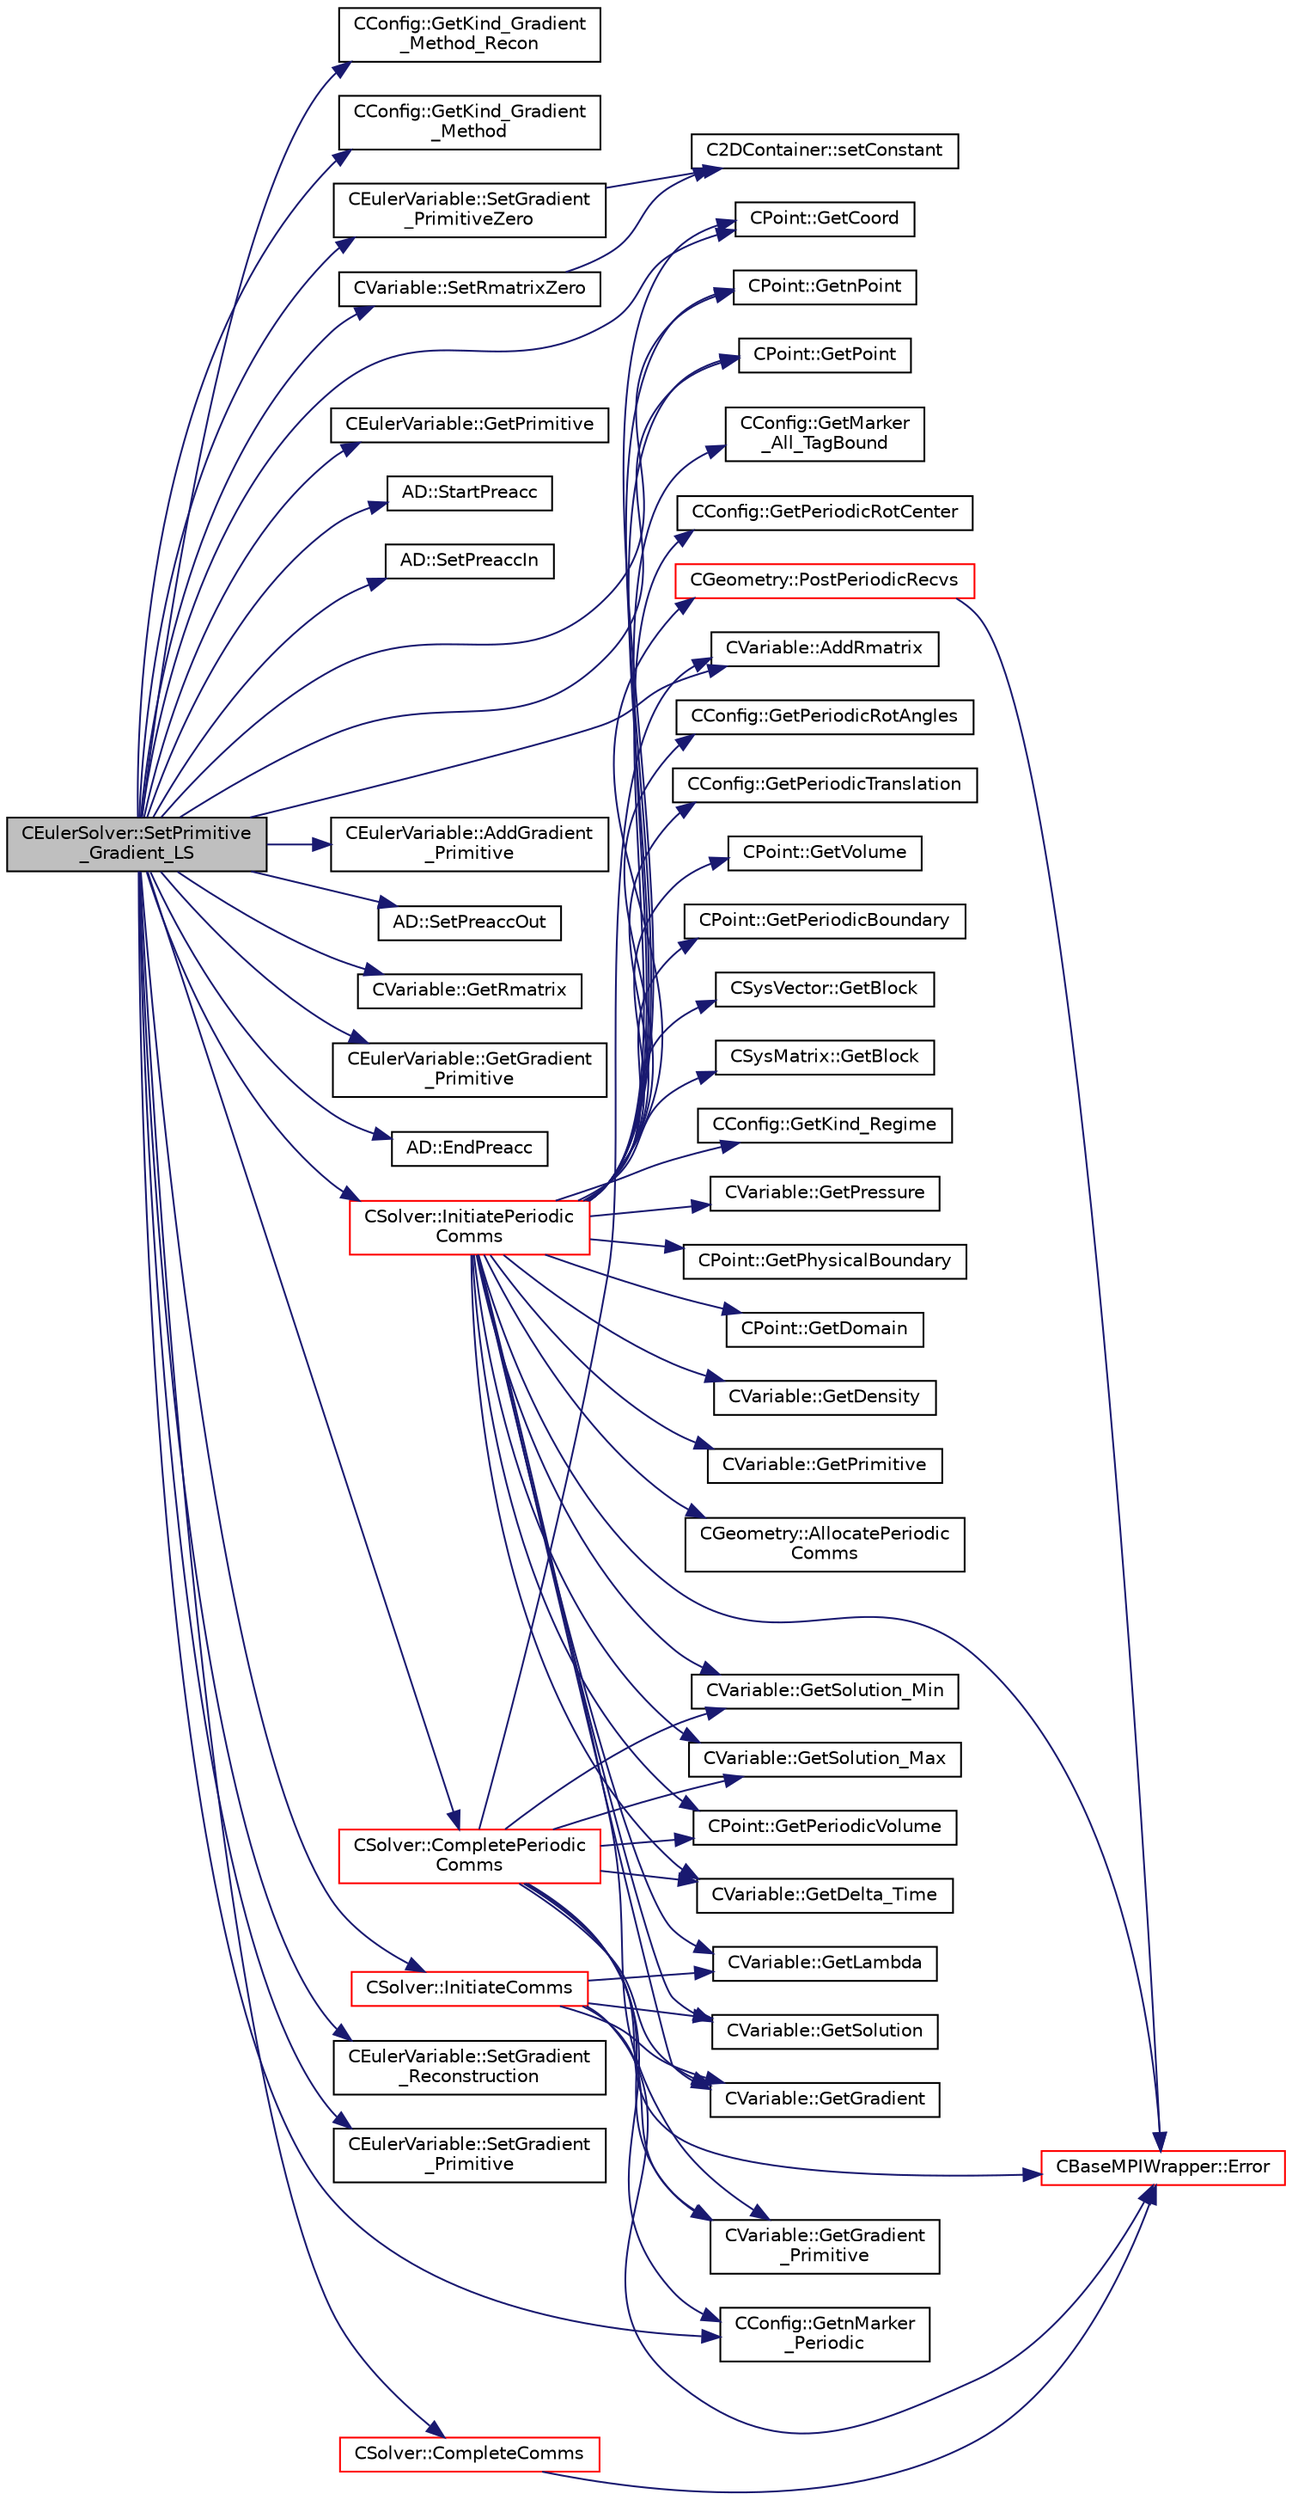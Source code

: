 digraph "CEulerSolver::SetPrimitive_Gradient_LS"
{
  edge [fontname="Helvetica",fontsize="10",labelfontname="Helvetica",labelfontsize="10"];
  node [fontname="Helvetica",fontsize="10",shape=record];
  rankdir="LR";
  Node3570 [label="CEulerSolver::SetPrimitive\l_Gradient_LS",height=0.2,width=0.4,color="black", fillcolor="grey75", style="filled", fontcolor="black"];
  Node3570 -> Node3571 [color="midnightblue",fontsize="10",style="solid",fontname="Helvetica"];
  Node3571 [label="CConfig::GetKind_Gradient\l_Method_Recon",height=0.2,width=0.4,color="black", fillcolor="white", style="filled",URL="$class_c_config.html#aca57a120515be840559558806f30c07b",tooltip="Get the kind of method for computation of spatial gradients used for upwind reconstruction. "];
  Node3570 -> Node3572 [color="midnightblue",fontsize="10",style="solid",fontname="Helvetica"];
  Node3572 [label="CConfig::GetKind_Gradient\l_Method",height=0.2,width=0.4,color="black", fillcolor="white", style="filled",URL="$class_c_config.html#afc99e16f4eb125197d3d900a038c020f",tooltip="Get the kind of method for computation of spatial gradients used for viscous and source terms..."];
  Node3570 -> Node3573 [color="midnightblue",fontsize="10",style="solid",fontname="Helvetica"];
  Node3573 [label="CVariable::SetRmatrixZero",height=0.2,width=0.4,color="black", fillcolor="white", style="filled",URL="$class_c_variable.html#af3084cdba40c72e99f2d93683e9f0ab4",tooltip="Set to zero the Rmatrix for least squares gradient calculations. "];
  Node3573 -> Node3574 [color="midnightblue",fontsize="10",style="solid",fontname="Helvetica"];
  Node3574 [label="C2DContainer::setConstant",height=0.2,width=0.4,color="black", fillcolor="white", style="filled",URL="$class_c2_d_container.html#ab9f8a545ab85abdd3291f0f65b4f411b",tooltip="Set value of all entries to \"value\". "];
  Node3570 -> Node3575 [color="midnightblue",fontsize="10",style="solid",fontname="Helvetica"];
  Node3575 [label="CEulerVariable::SetGradient\l_PrimitiveZero",height=0.2,width=0.4,color="black", fillcolor="white", style="filled",URL="$class_c_euler_variable.html#a188b0fcfb0934ab6afe4fe235ba36e02",tooltip="Set to zero the gradient of the primitive variables. "];
  Node3575 -> Node3574 [color="midnightblue",fontsize="10",style="solid",fontname="Helvetica"];
  Node3570 -> Node3576 [color="midnightblue",fontsize="10",style="solid",fontname="Helvetica"];
  Node3576 [label="CPoint::GetCoord",height=0.2,width=0.4,color="black", fillcolor="white", style="filled",URL="$class_c_point.html#a95fe081d22e96e190cb3edcbf0d6525f",tooltip="Get the coordinates dor the control volume. "];
  Node3570 -> Node3577 [color="midnightblue",fontsize="10",style="solid",fontname="Helvetica"];
  Node3577 [label="CEulerVariable::GetPrimitive",height=0.2,width=0.4,color="black", fillcolor="white", style="filled",URL="$class_c_euler_variable.html#ac74de02753701aa447cd3e125d8cab7d",tooltip="Get the primitive variables. "];
  Node3570 -> Node3578 [color="midnightblue",fontsize="10",style="solid",fontname="Helvetica"];
  Node3578 [label="AD::StartPreacc",height=0.2,width=0.4,color="black", fillcolor="white", style="filled",URL="$namespace_a_d.html#a2a1e9c4b109fd751e84132c9495de3ff",tooltip="Starts a new preaccumulation section and sets the input variables. "];
  Node3570 -> Node3579 [color="midnightblue",fontsize="10",style="solid",fontname="Helvetica"];
  Node3579 [label="AD::SetPreaccIn",height=0.2,width=0.4,color="black", fillcolor="white", style="filled",URL="$namespace_a_d.html#aad703f3a82e509c88b92ae638f75383c",tooltip="Sets the scalar input of a preaccumulation section. "];
  Node3570 -> Node3580 [color="midnightblue",fontsize="10",style="solid",fontname="Helvetica"];
  Node3580 [label="CPoint::GetnPoint",height=0.2,width=0.4,color="black", fillcolor="white", style="filled",URL="$class_c_point.html#adbb78f3c01711ed0349897f845e3f2d8",tooltip="Get the number of points that compose the control volume. "];
  Node3570 -> Node3581 [color="midnightblue",fontsize="10",style="solid",fontname="Helvetica"];
  Node3581 [label="CPoint::GetPoint",height=0.2,width=0.4,color="black", fillcolor="white", style="filled",URL="$class_c_point.html#aab08fdab4e59c01d822afca5335a86af",tooltip="Get all the points that compose the control volume. "];
  Node3570 -> Node3582 [color="midnightblue",fontsize="10",style="solid",fontname="Helvetica"];
  Node3582 [label="CVariable::AddRmatrix",height=0.2,width=0.4,color="black", fillcolor="white", style="filled",URL="$class_c_variable.html#ad20c6c9494cc08a50403cea1a4b65795",tooltip="Add value to the Rmatrix for least squares gradient calculations. "];
  Node3570 -> Node3583 [color="midnightblue",fontsize="10",style="solid",fontname="Helvetica"];
  Node3583 [label="CEulerVariable::AddGradient\l_Primitive",height=0.2,width=0.4,color="black", fillcolor="white", style="filled",URL="$class_c_euler_variable.html#afca0f29b9ebe1b4d64c2341540505b80",tooltip="Add value to the gradient of the primitive variables. "];
  Node3570 -> Node3584 [color="midnightblue",fontsize="10",style="solid",fontname="Helvetica"];
  Node3584 [label="AD::SetPreaccOut",height=0.2,width=0.4,color="black", fillcolor="white", style="filled",URL="$namespace_a_d.html#ab3a80e24a5c8c2beb01131c57dcae4b2",tooltip="Sets the scalar output of a preaccumulation section. "];
  Node3570 -> Node3585 [color="midnightblue",fontsize="10",style="solid",fontname="Helvetica"];
  Node3585 [label="CVariable::GetRmatrix",height=0.2,width=0.4,color="black", fillcolor="white", style="filled",URL="$class_c_variable.html#a3cb7309c324e7527b12d235e6bdaa327",tooltip="Get the value of the Rmatrix entry for least squares gradient calculations. "];
  Node3570 -> Node3586 [color="midnightblue",fontsize="10",style="solid",fontname="Helvetica"];
  Node3586 [label="CEulerVariable::GetGradient\l_Primitive",height=0.2,width=0.4,color="black", fillcolor="white", style="filled",URL="$class_c_euler_variable.html#aa39d2190dcc9d3da62123afae3ea6e36",tooltip="Get the value of the primitive variables gradient. "];
  Node3570 -> Node3587 [color="midnightblue",fontsize="10",style="solid",fontname="Helvetica"];
  Node3587 [label="AD::EndPreacc",height=0.2,width=0.4,color="black", fillcolor="white", style="filled",URL="$namespace_a_d.html#a309d057a92faa60a3a760254678ec9ea",tooltip="Ends a preaccumulation section and computes the local Jacobi matrix of a code section using the varia..."];
  Node3570 -> Node3588 [color="midnightblue",fontsize="10",style="solid",fontname="Helvetica"];
  Node3588 [label="CConfig::GetnMarker\l_Periodic",height=0.2,width=0.4,color="black", fillcolor="white", style="filled",URL="$class_c_config.html#acb987cc89f9d201ece1b664c2a2a594d",tooltip="Get the total number of periodic markers. "];
  Node3570 -> Node3589 [color="midnightblue",fontsize="10",style="solid",fontname="Helvetica"];
  Node3589 [label="CSolver::InitiatePeriodic\lComms",height=0.2,width=0.4,color="red", fillcolor="white", style="filled",URL="$class_c_solver.html#aab8e1cac165d11ef85d9dd5588b3ea03",tooltip="Routine to load a solver quantity into the data structures for MPI periodic communication and to laun..."];
  Node3589 -> Node3590 [color="midnightblue",fontsize="10",style="solid",fontname="Helvetica"];
  Node3590 [label="CBaseMPIWrapper::Error",height=0.2,width=0.4,color="red", fillcolor="white", style="filled",URL="$class_c_base_m_p_i_wrapper.html#a04457c47629bda56704e6a8804833eeb"];
  Node3589 -> Node3592 [color="midnightblue",fontsize="10",style="solid",fontname="Helvetica"];
  Node3592 [label="CGeometry::AllocatePeriodic\lComms",height=0.2,width=0.4,color="black", fillcolor="white", style="filled",URL="$class_c_geometry.html#a3c81679606eb3deaf3bd0c4294a80eae",tooltip="Routine to allocate buffers for periodic communications. Also called to dynamically reallocate if not..."];
  Node3589 -> Node3593 [color="midnightblue",fontsize="10",style="solid",fontname="Helvetica"];
  Node3593 [label="CGeometry::PostPeriodicRecvs",height=0.2,width=0.4,color="red", fillcolor="white", style="filled",URL="$class_c_geometry.html#af70a67a8eee173285714b2eb5b819f46",tooltip="Routine to launch non-blocking recvs only for all periodic communication with neighboring partitions..."];
  Node3593 -> Node3590 [color="midnightblue",fontsize="10",style="solid",fontname="Helvetica"];
  Node3589 -> Node3595 [color="midnightblue",fontsize="10",style="solid",fontname="Helvetica"];
  Node3595 [label="CConfig::GetMarker\l_All_TagBound",height=0.2,width=0.4,color="black", fillcolor="white", style="filled",URL="$class_c_config.html#a967e969a3beb24bb6e57d7036af003be",tooltip="Get the index of the surface defined in the geometry file. "];
  Node3589 -> Node3596 [color="midnightblue",fontsize="10",style="solid",fontname="Helvetica"];
  Node3596 [label="CConfig::GetPeriodicRotCenter",height=0.2,width=0.4,color="black", fillcolor="white", style="filled",URL="$class_c_config.html#a69c3c48e964a0d99ed7c0e73c679167a",tooltip="Center of rotation for a rotational periodic boundary. "];
  Node3589 -> Node3597 [color="midnightblue",fontsize="10",style="solid",fontname="Helvetica"];
  Node3597 [label="CConfig::GetPeriodicRotAngles",height=0.2,width=0.4,color="black", fillcolor="white", style="filled",URL="$class_c_config.html#a8b427e418c23b7e25da647fb21024098",tooltip="Angles of rotation for a rotational periodic boundary. "];
  Node3589 -> Node3598 [color="midnightblue",fontsize="10",style="solid",fontname="Helvetica"];
  Node3598 [label="CConfig::GetPeriodicTranslation",height=0.2,width=0.4,color="black", fillcolor="white", style="filled",URL="$class_c_config.html#a5e243bf56db6d47df20d342167350f32",tooltip="Translation vector for a rotational periodic boundary. "];
  Node3589 -> Node3599 [color="midnightblue",fontsize="10",style="solid",fontname="Helvetica"];
  Node3599 [label="CPoint::GetVolume",height=0.2,width=0.4,color="black", fillcolor="white", style="filled",URL="$class_c_point.html#a3c526a15e767c7de9cf163800aa581e5",tooltip="Get area or volume of the control volume. "];
  Node3589 -> Node3600 [color="midnightblue",fontsize="10",style="solid",fontname="Helvetica"];
  Node3600 [label="CPoint::GetPeriodicVolume",height=0.2,width=0.4,color="black", fillcolor="white", style="filled",URL="$class_c_point.html#a2d3f78f1d6fc4783b1d8a0bd10100b38",tooltip="Get the missing component of area or volume for a control volume on a periodic marker. "];
  Node3589 -> Node3580 [color="midnightblue",fontsize="10",style="solid",fontname="Helvetica"];
  Node3589 -> Node3581 [color="midnightblue",fontsize="10",style="solid",fontname="Helvetica"];
  Node3589 -> Node3601 [color="midnightblue",fontsize="10",style="solid",fontname="Helvetica"];
  Node3601 [label="CPoint::GetPeriodicBoundary",height=0.2,width=0.4,color="black", fillcolor="white", style="filled",URL="$class_c_point.html#ac242cdddc7cef6211b26e7c3098895d2",tooltip="Provides information about if a point belongs to a periodic boundary (without MPI). "];
  Node3589 -> Node3602 [color="midnightblue",fontsize="10",style="solid",fontname="Helvetica"];
  Node3602 [label="CSysVector::GetBlock",height=0.2,width=0.4,color="black", fillcolor="white", style="filled",URL="$class_c_sys_vector.html#a0f53b910eb47537bbedcade1fa4b7e5e",tooltip="Get the value of the residual. "];
  Node3589 -> Node3603 [color="midnightblue",fontsize="10",style="solid",fontname="Helvetica"];
  Node3603 [label="CVariable::GetDelta_Time",height=0.2,width=0.4,color="black", fillcolor="white", style="filled",URL="$class_c_variable.html#aef3ea2cd0a87d55835bb2bd332678489",tooltip="Get the value of the time step. "];
  Node3589 -> Node3604 [color="midnightblue",fontsize="10",style="solid",fontname="Helvetica"];
  Node3604 [label="CSysMatrix::GetBlock",height=0.2,width=0.4,color="black", fillcolor="white", style="filled",URL="$class_c_sys_matrix.html#a9ec390e1dd36f2e71ecbac8f73805d57",tooltip="Get a pointer to the start of block \"ij\". "];
  Node3589 -> Node3605 [color="midnightblue",fontsize="10",style="solid",fontname="Helvetica"];
  Node3605 [label="CVariable::GetSolution",height=0.2,width=0.4,color="black", fillcolor="white", style="filled",URL="$class_c_variable.html#a261483e39c23c1de7cb9aea7e917c121",tooltip="Get the solution. "];
  Node3589 -> Node3606 [color="midnightblue",fontsize="10",style="solid",fontname="Helvetica"];
  Node3606 [label="CConfig::GetKind_Regime",height=0.2,width=0.4,color="black", fillcolor="white", style="filled",URL="$class_c_config.html#a66ca7e620390a81cd49cd0a00716128e",tooltip="Governing equations of the flow (it can be different from the run time equation). ..."];
  Node3589 -> Node3607 [color="midnightblue",fontsize="10",style="solid",fontname="Helvetica"];
  Node3607 [label="CVariable::GetPressure",height=0.2,width=0.4,color="black", fillcolor="white", style="filled",URL="$class_c_variable.html#ad08820234eeedeb13105e603af2c67ad",tooltip="A virtual member. "];
  Node3589 -> Node3608 [color="midnightblue",fontsize="10",style="solid",fontname="Helvetica"];
  Node3608 [label="CPoint::GetPhysicalBoundary",height=0.2,width=0.4,color="black", fillcolor="white", style="filled",URL="$class_c_point.html#a4eb5465beab412d0783a22515db2174d",tooltip="Provides information about if a point belong to the physical boundaries (without MPI). "];
  Node3589 -> Node3609 [color="midnightblue",fontsize="10",style="solid",fontname="Helvetica"];
  Node3609 [label="CPoint::GetDomain",height=0.2,width=0.4,color="black", fillcolor="white", style="filled",URL="$class_c_point.html#a1d7e22a60d4cfef356af1cba2bab3e55",tooltip="For parallel computation, its indicates if a point must be computed or not. "];
  Node3589 -> Node3610 [color="midnightblue",fontsize="10",style="solid",fontname="Helvetica"];
  Node3610 [label="CVariable::GetLambda",height=0.2,width=0.4,color="black", fillcolor="white", style="filled",URL="$class_c_variable.html#af0b6afbd2666eab791d902f50fc3e869",tooltip="Get the value of the spectral radius. "];
  Node3589 -> Node3611 [color="midnightblue",fontsize="10",style="solid",fontname="Helvetica"];
  Node3611 [label="CVariable::GetDensity",height=0.2,width=0.4,color="black", fillcolor="white", style="filled",URL="$class_c_variable.html#a4892ca545884011b7903a8e35c43b43f",tooltip="A virtual member. "];
  Node3589 -> Node3612 [color="midnightblue",fontsize="10",style="solid",fontname="Helvetica"];
  Node3612 [label="CVariable::GetGradient",height=0.2,width=0.4,color="black", fillcolor="white", style="filled",URL="$class_c_variable.html#a7b58da4a928d622e7c2d4b4db047769d",tooltip="Get the value of the solution gradient. "];
  Node3589 -> Node3613 [color="midnightblue",fontsize="10",style="solid",fontname="Helvetica"];
  Node3613 [label="CVariable::GetGradient\l_Primitive",height=0.2,width=0.4,color="black", fillcolor="white", style="filled",URL="$class_c_variable.html#a8b7f4e020a837b1fe639e8d875f964d5",tooltip="A virtual member. "];
  Node3589 -> Node3576 [color="midnightblue",fontsize="10",style="solid",fontname="Helvetica"];
  Node3589 -> Node3614 [color="midnightblue",fontsize="10",style="solid",fontname="Helvetica"];
  Node3614 [label="CVariable::GetPrimitive",height=0.2,width=0.4,color="black", fillcolor="white", style="filled",URL="$class_c_variable.html#abe38982ec51efc8391ef27fc434f37ad",tooltip="A virtual member. "];
  Node3589 -> Node3615 [color="midnightblue",fontsize="10",style="solid",fontname="Helvetica"];
  Node3615 [label="CVariable::GetSolution_Min",height=0.2,width=0.4,color="black", fillcolor="white", style="filled",URL="$class_c_variable.html#adecad935b4b50fe524794f3bbfa7f98a",tooltip="Set the value of the preconditioner Beta. "];
  Node3589 -> Node3616 [color="midnightblue",fontsize="10",style="solid",fontname="Helvetica"];
  Node3616 [label="CVariable::GetSolution_Max",height=0.2,width=0.4,color="black", fillcolor="white", style="filled",URL="$class_c_variable.html#a235abab71725225217916a7c7720fc04",tooltip="Get the value of the min solution. "];
  Node3570 -> Node3621 [color="midnightblue",fontsize="10",style="solid",fontname="Helvetica"];
  Node3621 [label="CSolver::CompletePeriodic\lComms",height=0.2,width=0.4,color="red", fillcolor="white", style="filled",URL="$class_c_solver.html#a7e77df2076057995213de49d4ca2e7c7",tooltip="Routine to complete the set of non-blocking periodic communications launched by InitiatePeriodicComms..."];
  Node3621 -> Node3588 [color="midnightblue",fontsize="10",style="solid",fontname="Helvetica"];
  Node3621 -> Node3600 [color="midnightblue",fontsize="10",style="solid",fontname="Helvetica"];
  Node3621 -> Node3603 [color="midnightblue",fontsize="10",style="solid",fontname="Helvetica"];
  Node3621 -> Node3612 [color="midnightblue",fontsize="10",style="solid",fontname="Helvetica"];
  Node3621 -> Node3613 [color="midnightblue",fontsize="10",style="solid",fontname="Helvetica"];
  Node3621 -> Node3582 [color="midnightblue",fontsize="10",style="solid",fontname="Helvetica"];
  Node3621 -> Node3615 [color="midnightblue",fontsize="10",style="solid",fontname="Helvetica"];
  Node3621 -> Node3616 [color="midnightblue",fontsize="10",style="solid",fontname="Helvetica"];
  Node3621 -> Node3590 [color="midnightblue",fontsize="10",style="solid",fontname="Helvetica"];
  Node3570 -> Node3643 [color="midnightblue",fontsize="10",style="solid",fontname="Helvetica"];
  Node3643 [label="CEulerVariable::SetGradient\l_Reconstruction",height=0.2,width=0.4,color="black", fillcolor="white", style="filled",URL="$class_c_euler_variable.html#ad312f57351efe2bc4701bb2f88d9cba4",tooltip="Get the value of the reconstruction variables gradient at a node. "];
  Node3570 -> Node3644 [color="midnightblue",fontsize="10",style="solid",fontname="Helvetica"];
  Node3644 [label="CEulerVariable::SetGradient\l_Primitive",height=0.2,width=0.4,color="black", fillcolor="white", style="filled",URL="$class_c_euler_variable.html#a30a487b65d42c1e24cdcb20b2d724703",tooltip="Set the gradient of the primitive variables. "];
  Node3570 -> Node3645 [color="midnightblue",fontsize="10",style="solid",fontname="Helvetica"];
  Node3645 [label="CSolver::InitiateComms",height=0.2,width=0.4,color="red", fillcolor="white", style="filled",URL="$class_c_solver.html#a68ef94bc50683bd1f1d750b4a8cb7351",tooltip="Routine to load a solver quantity into the data structures for MPI point-to-point communication and t..."];
  Node3645 -> Node3590 [color="midnightblue",fontsize="10",style="solid",fontname="Helvetica"];
  Node3645 -> Node3605 [color="midnightblue",fontsize="10",style="solid",fontname="Helvetica"];
  Node3645 -> Node3610 [color="midnightblue",fontsize="10",style="solid",fontname="Helvetica"];
  Node3645 -> Node3612 [color="midnightblue",fontsize="10",style="solid",fontname="Helvetica"];
  Node3645 -> Node3613 [color="midnightblue",fontsize="10",style="solid",fontname="Helvetica"];
  Node3570 -> Node3665 [color="midnightblue",fontsize="10",style="solid",fontname="Helvetica"];
  Node3665 [label="CSolver::CompleteComms",height=0.2,width=0.4,color="red", fillcolor="white", style="filled",URL="$class_c_solver.html#a8d3046ad54e177f0705a2bff99c1cf16",tooltip="Routine to complete the set of non-blocking communications launched by InitiateComms() and unpacking ..."];
  Node3665 -> Node3590 [color="midnightblue",fontsize="10",style="solid",fontname="Helvetica"];
}
